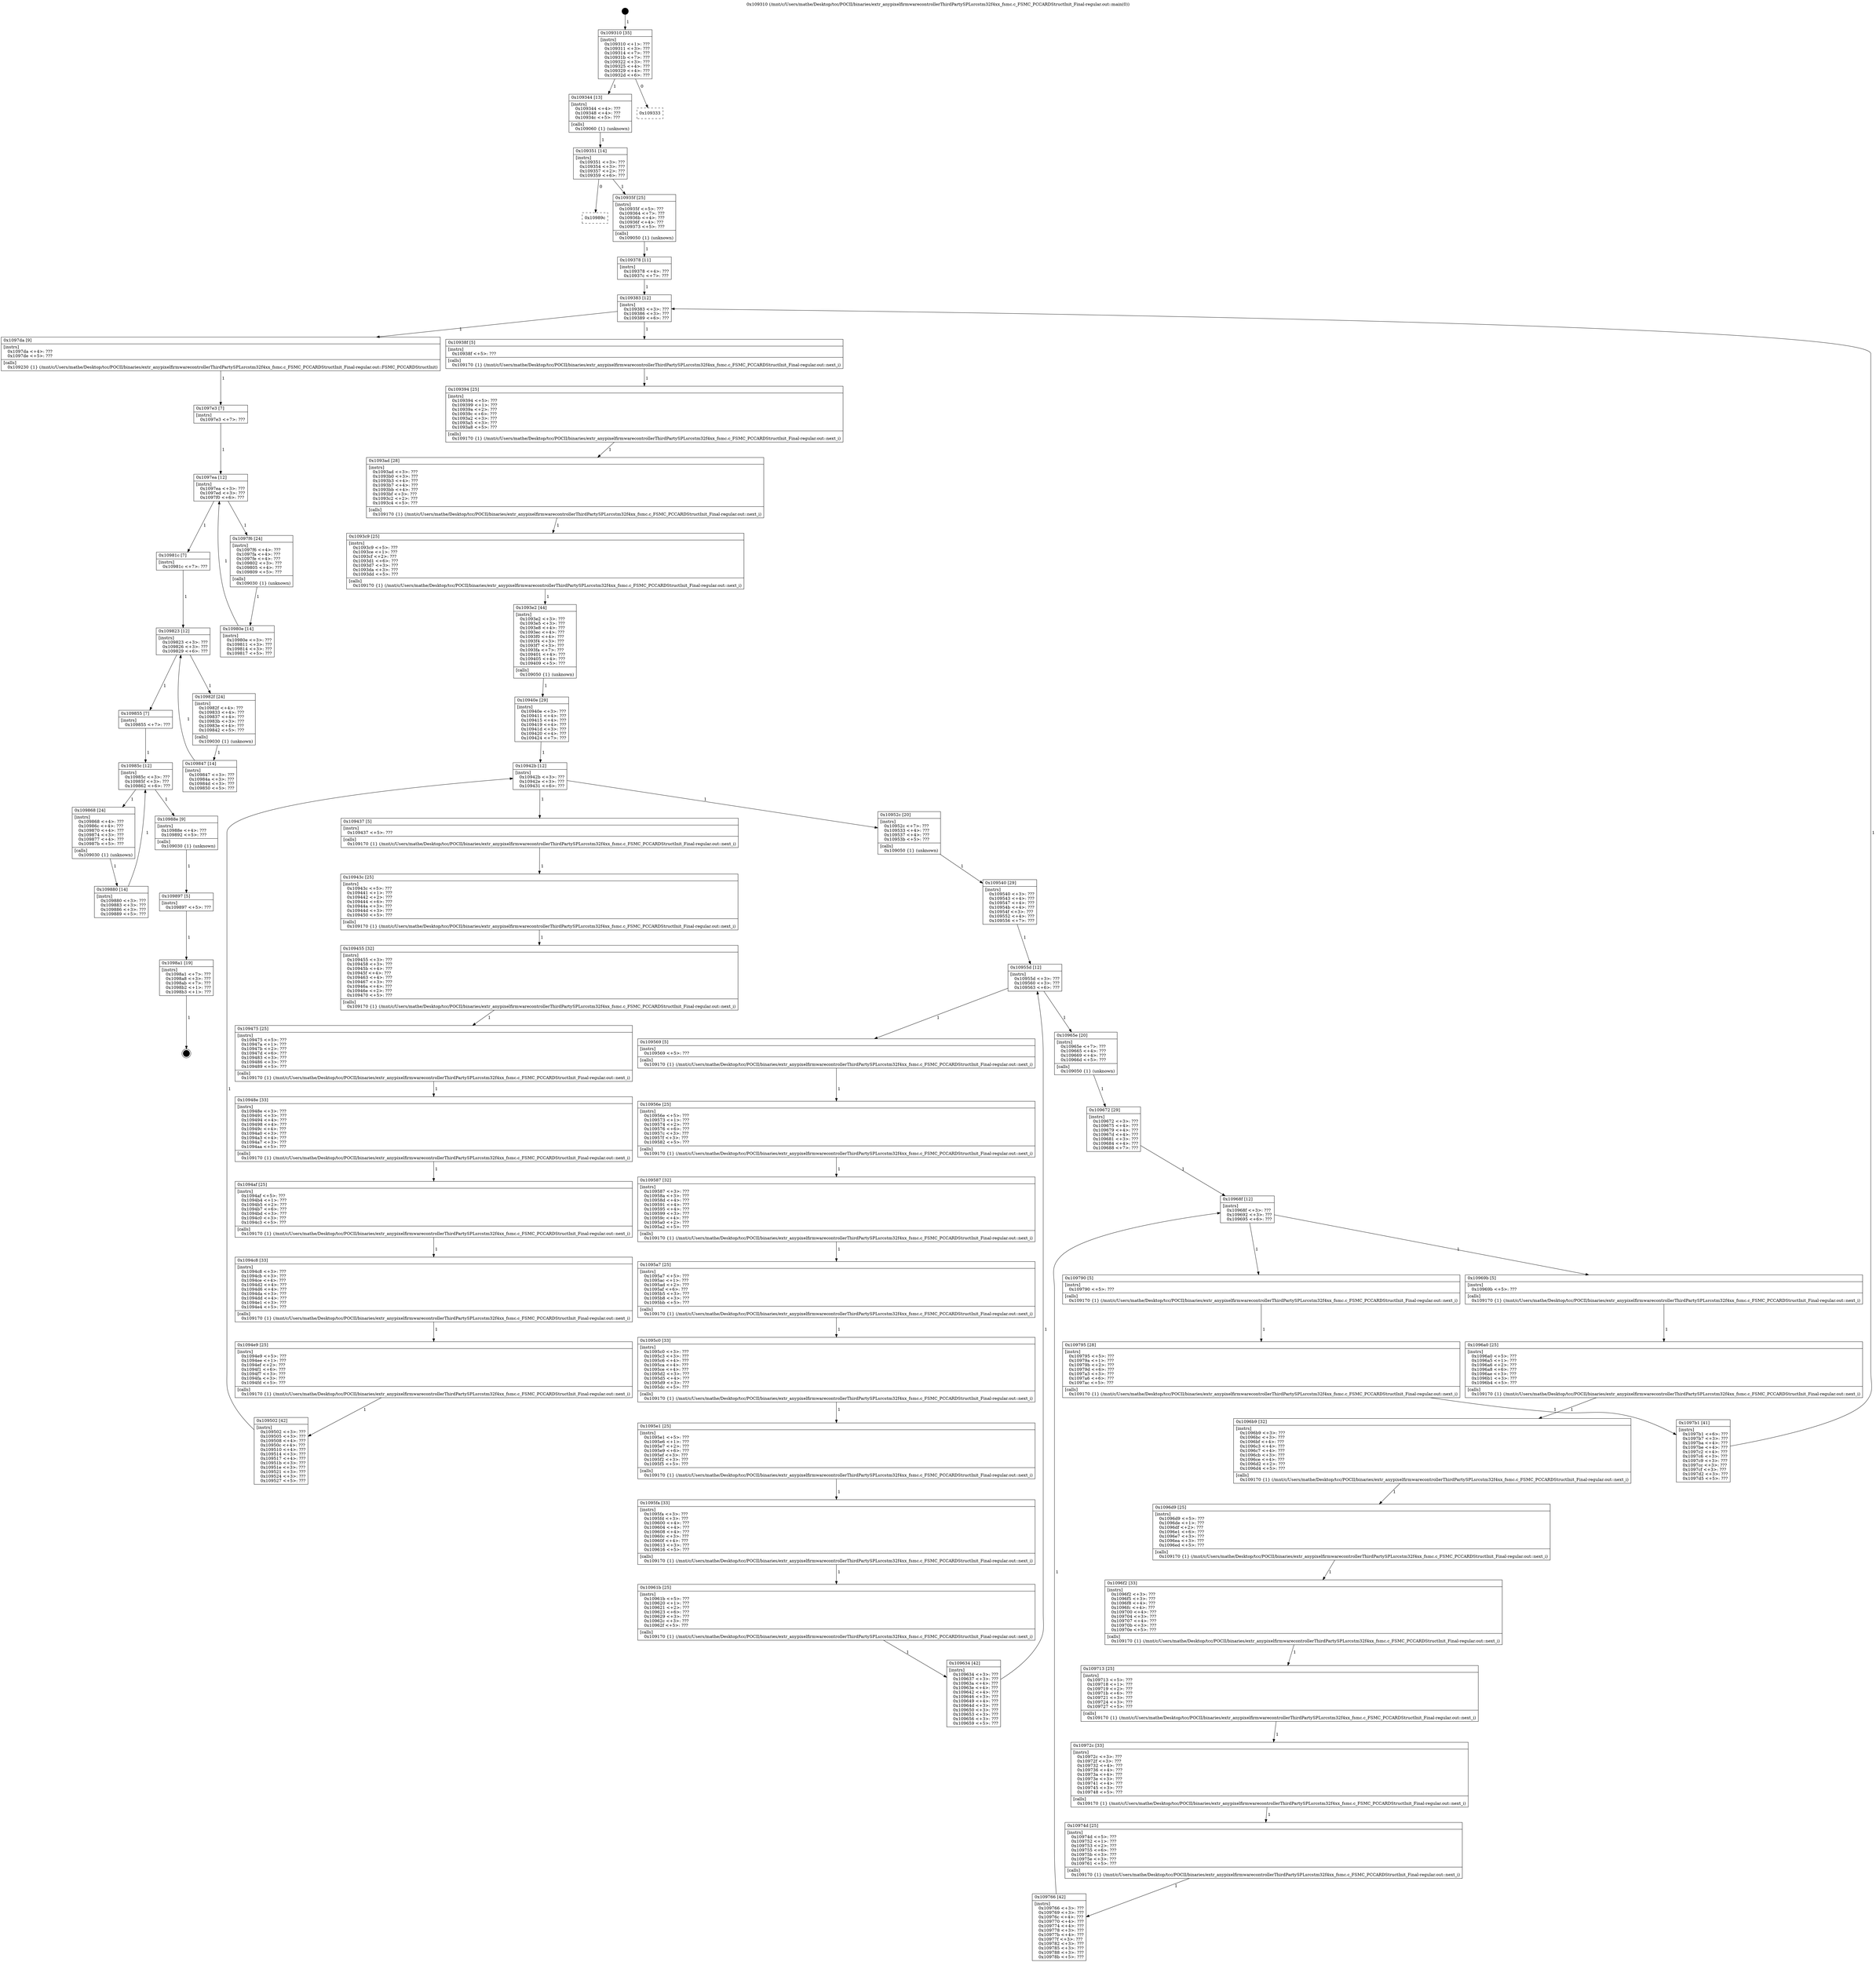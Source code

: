 digraph "0x109310" {
  label = "0x109310 (/mnt/c/Users/mathe/Desktop/tcc/POCII/binaries/extr_anypixelfirmwarecontrollerThirdPartySPLsrcstm32f4xx_fsmc.c_FSMC_PCCARDStructInit_Final-regular.out::main(0))"
  labelloc = "t"
  node[shape=record]

  Entry [label="",width=0.3,height=0.3,shape=circle,fillcolor=black,style=filled]
  "0x109310" [label="{
     0x109310 [35]\l
     | [instrs]\l
     &nbsp;&nbsp;0x109310 \<+1\>: ???\l
     &nbsp;&nbsp;0x109311 \<+3\>: ???\l
     &nbsp;&nbsp;0x109314 \<+7\>: ???\l
     &nbsp;&nbsp;0x10931b \<+7\>: ???\l
     &nbsp;&nbsp;0x109322 \<+3\>: ???\l
     &nbsp;&nbsp;0x109325 \<+4\>: ???\l
     &nbsp;&nbsp;0x109329 \<+4\>: ???\l
     &nbsp;&nbsp;0x10932d \<+6\>: ???\l
  }"]
  "0x109344" [label="{
     0x109344 [13]\l
     | [instrs]\l
     &nbsp;&nbsp;0x109344 \<+4\>: ???\l
     &nbsp;&nbsp;0x109348 \<+4\>: ???\l
     &nbsp;&nbsp;0x10934c \<+5\>: ???\l
     | [calls]\l
     &nbsp;&nbsp;0x109060 \{1\} (unknown)\l
  }"]
  "0x109333" [label="{
     0x109333\l
  }", style=dashed]
  "0x109351" [label="{
     0x109351 [14]\l
     | [instrs]\l
     &nbsp;&nbsp;0x109351 \<+3\>: ???\l
     &nbsp;&nbsp;0x109354 \<+3\>: ???\l
     &nbsp;&nbsp;0x109357 \<+2\>: ???\l
     &nbsp;&nbsp;0x109359 \<+6\>: ???\l
  }"]
  "0x10989c" [label="{
     0x10989c\l
  }", style=dashed]
  "0x10935f" [label="{
     0x10935f [25]\l
     | [instrs]\l
     &nbsp;&nbsp;0x10935f \<+5\>: ???\l
     &nbsp;&nbsp;0x109364 \<+7\>: ???\l
     &nbsp;&nbsp;0x10936b \<+4\>: ???\l
     &nbsp;&nbsp;0x10936f \<+4\>: ???\l
     &nbsp;&nbsp;0x109373 \<+5\>: ???\l
     | [calls]\l
     &nbsp;&nbsp;0x109050 \{1\} (unknown)\l
  }"]
  Exit [label="",width=0.3,height=0.3,shape=circle,fillcolor=black,style=filled,peripheries=2]
  "0x109383" [label="{
     0x109383 [12]\l
     | [instrs]\l
     &nbsp;&nbsp;0x109383 \<+3\>: ???\l
     &nbsp;&nbsp;0x109386 \<+3\>: ???\l
     &nbsp;&nbsp;0x109389 \<+6\>: ???\l
  }"]
  "0x1097da" [label="{
     0x1097da [9]\l
     | [instrs]\l
     &nbsp;&nbsp;0x1097da \<+4\>: ???\l
     &nbsp;&nbsp;0x1097de \<+5\>: ???\l
     | [calls]\l
     &nbsp;&nbsp;0x109230 \{1\} (/mnt/c/Users/mathe/Desktop/tcc/POCII/binaries/extr_anypixelfirmwarecontrollerThirdPartySPLsrcstm32f4xx_fsmc.c_FSMC_PCCARDStructInit_Final-regular.out::FSMC_PCCARDStructInit)\l
  }"]
  "0x10938f" [label="{
     0x10938f [5]\l
     | [instrs]\l
     &nbsp;&nbsp;0x10938f \<+5\>: ???\l
     | [calls]\l
     &nbsp;&nbsp;0x109170 \{1\} (/mnt/c/Users/mathe/Desktop/tcc/POCII/binaries/extr_anypixelfirmwarecontrollerThirdPartySPLsrcstm32f4xx_fsmc.c_FSMC_PCCARDStructInit_Final-regular.out::next_i)\l
  }"]
  "0x109394" [label="{
     0x109394 [25]\l
     | [instrs]\l
     &nbsp;&nbsp;0x109394 \<+5\>: ???\l
     &nbsp;&nbsp;0x109399 \<+1\>: ???\l
     &nbsp;&nbsp;0x10939a \<+2\>: ???\l
     &nbsp;&nbsp;0x10939c \<+6\>: ???\l
     &nbsp;&nbsp;0x1093a2 \<+3\>: ???\l
     &nbsp;&nbsp;0x1093a5 \<+3\>: ???\l
     &nbsp;&nbsp;0x1093a8 \<+5\>: ???\l
     | [calls]\l
     &nbsp;&nbsp;0x109170 \{1\} (/mnt/c/Users/mathe/Desktop/tcc/POCII/binaries/extr_anypixelfirmwarecontrollerThirdPartySPLsrcstm32f4xx_fsmc.c_FSMC_PCCARDStructInit_Final-regular.out::next_i)\l
  }"]
  "0x1093ad" [label="{
     0x1093ad [28]\l
     | [instrs]\l
     &nbsp;&nbsp;0x1093ad \<+3\>: ???\l
     &nbsp;&nbsp;0x1093b0 \<+3\>: ???\l
     &nbsp;&nbsp;0x1093b3 \<+4\>: ???\l
     &nbsp;&nbsp;0x1093b7 \<+4\>: ???\l
     &nbsp;&nbsp;0x1093bb \<+4\>: ???\l
     &nbsp;&nbsp;0x1093bf \<+3\>: ???\l
     &nbsp;&nbsp;0x1093c2 \<+2\>: ???\l
     &nbsp;&nbsp;0x1093c4 \<+5\>: ???\l
     | [calls]\l
     &nbsp;&nbsp;0x109170 \{1\} (/mnt/c/Users/mathe/Desktop/tcc/POCII/binaries/extr_anypixelfirmwarecontrollerThirdPartySPLsrcstm32f4xx_fsmc.c_FSMC_PCCARDStructInit_Final-regular.out::next_i)\l
  }"]
  "0x1093c9" [label="{
     0x1093c9 [25]\l
     | [instrs]\l
     &nbsp;&nbsp;0x1093c9 \<+5\>: ???\l
     &nbsp;&nbsp;0x1093ce \<+1\>: ???\l
     &nbsp;&nbsp;0x1093cf \<+2\>: ???\l
     &nbsp;&nbsp;0x1093d1 \<+6\>: ???\l
     &nbsp;&nbsp;0x1093d7 \<+3\>: ???\l
     &nbsp;&nbsp;0x1093da \<+3\>: ???\l
     &nbsp;&nbsp;0x1093dd \<+5\>: ???\l
     | [calls]\l
     &nbsp;&nbsp;0x109170 \{1\} (/mnt/c/Users/mathe/Desktop/tcc/POCII/binaries/extr_anypixelfirmwarecontrollerThirdPartySPLsrcstm32f4xx_fsmc.c_FSMC_PCCARDStructInit_Final-regular.out::next_i)\l
  }"]
  "0x1093e2" [label="{
     0x1093e2 [44]\l
     | [instrs]\l
     &nbsp;&nbsp;0x1093e2 \<+3\>: ???\l
     &nbsp;&nbsp;0x1093e5 \<+3\>: ???\l
     &nbsp;&nbsp;0x1093e8 \<+4\>: ???\l
     &nbsp;&nbsp;0x1093ec \<+4\>: ???\l
     &nbsp;&nbsp;0x1093f0 \<+4\>: ???\l
     &nbsp;&nbsp;0x1093f4 \<+3\>: ???\l
     &nbsp;&nbsp;0x1093f7 \<+3\>: ???\l
     &nbsp;&nbsp;0x1093fa \<+7\>: ???\l
     &nbsp;&nbsp;0x109401 \<+4\>: ???\l
     &nbsp;&nbsp;0x109405 \<+4\>: ???\l
     &nbsp;&nbsp;0x109409 \<+5\>: ???\l
     | [calls]\l
     &nbsp;&nbsp;0x109050 \{1\} (unknown)\l
  }"]
  "0x10942b" [label="{
     0x10942b [12]\l
     | [instrs]\l
     &nbsp;&nbsp;0x10942b \<+3\>: ???\l
     &nbsp;&nbsp;0x10942e \<+3\>: ???\l
     &nbsp;&nbsp;0x109431 \<+6\>: ???\l
  }"]
  "0x10952c" [label="{
     0x10952c [20]\l
     | [instrs]\l
     &nbsp;&nbsp;0x10952c \<+7\>: ???\l
     &nbsp;&nbsp;0x109533 \<+4\>: ???\l
     &nbsp;&nbsp;0x109537 \<+4\>: ???\l
     &nbsp;&nbsp;0x10953b \<+5\>: ???\l
     | [calls]\l
     &nbsp;&nbsp;0x109050 \{1\} (unknown)\l
  }"]
  "0x109437" [label="{
     0x109437 [5]\l
     | [instrs]\l
     &nbsp;&nbsp;0x109437 \<+5\>: ???\l
     | [calls]\l
     &nbsp;&nbsp;0x109170 \{1\} (/mnt/c/Users/mathe/Desktop/tcc/POCII/binaries/extr_anypixelfirmwarecontrollerThirdPartySPLsrcstm32f4xx_fsmc.c_FSMC_PCCARDStructInit_Final-regular.out::next_i)\l
  }"]
  "0x10943c" [label="{
     0x10943c [25]\l
     | [instrs]\l
     &nbsp;&nbsp;0x10943c \<+5\>: ???\l
     &nbsp;&nbsp;0x109441 \<+1\>: ???\l
     &nbsp;&nbsp;0x109442 \<+2\>: ???\l
     &nbsp;&nbsp;0x109444 \<+6\>: ???\l
     &nbsp;&nbsp;0x10944a \<+3\>: ???\l
     &nbsp;&nbsp;0x10944d \<+3\>: ???\l
     &nbsp;&nbsp;0x109450 \<+5\>: ???\l
     | [calls]\l
     &nbsp;&nbsp;0x109170 \{1\} (/mnt/c/Users/mathe/Desktop/tcc/POCII/binaries/extr_anypixelfirmwarecontrollerThirdPartySPLsrcstm32f4xx_fsmc.c_FSMC_PCCARDStructInit_Final-regular.out::next_i)\l
  }"]
  "0x109455" [label="{
     0x109455 [32]\l
     | [instrs]\l
     &nbsp;&nbsp;0x109455 \<+3\>: ???\l
     &nbsp;&nbsp;0x109458 \<+3\>: ???\l
     &nbsp;&nbsp;0x10945b \<+4\>: ???\l
     &nbsp;&nbsp;0x10945f \<+4\>: ???\l
     &nbsp;&nbsp;0x109463 \<+4\>: ???\l
     &nbsp;&nbsp;0x109467 \<+3\>: ???\l
     &nbsp;&nbsp;0x10946a \<+4\>: ???\l
     &nbsp;&nbsp;0x10946e \<+2\>: ???\l
     &nbsp;&nbsp;0x109470 \<+5\>: ???\l
     | [calls]\l
     &nbsp;&nbsp;0x109170 \{1\} (/mnt/c/Users/mathe/Desktop/tcc/POCII/binaries/extr_anypixelfirmwarecontrollerThirdPartySPLsrcstm32f4xx_fsmc.c_FSMC_PCCARDStructInit_Final-regular.out::next_i)\l
  }"]
  "0x109475" [label="{
     0x109475 [25]\l
     | [instrs]\l
     &nbsp;&nbsp;0x109475 \<+5\>: ???\l
     &nbsp;&nbsp;0x10947a \<+1\>: ???\l
     &nbsp;&nbsp;0x10947b \<+2\>: ???\l
     &nbsp;&nbsp;0x10947d \<+6\>: ???\l
     &nbsp;&nbsp;0x109483 \<+3\>: ???\l
     &nbsp;&nbsp;0x109486 \<+3\>: ???\l
     &nbsp;&nbsp;0x109489 \<+5\>: ???\l
     | [calls]\l
     &nbsp;&nbsp;0x109170 \{1\} (/mnt/c/Users/mathe/Desktop/tcc/POCII/binaries/extr_anypixelfirmwarecontrollerThirdPartySPLsrcstm32f4xx_fsmc.c_FSMC_PCCARDStructInit_Final-regular.out::next_i)\l
  }"]
  "0x10948e" [label="{
     0x10948e [33]\l
     | [instrs]\l
     &nbsp;&nbsp;0x10948e \<+3\>: ???\l
     &nbsp;&nbsp;0x109491 \<+3\>: ???\l
     &nbsp;&nbsp;0x109494 \<+4\>: ???\l
     &nbsp;&nbsp;0x109498 \<+4\>: ???\l
     &nbsp;&nbsp;0x10949c \<+4\>: ???\l
     &nbsp;&nbsp;0x1094a0 \<+3\>: ???\l
     &nbsp;&nbsp;0x1094a3 \<+4\>: ???\l
     &nbsp;&nbsp;0x1094a7 \<+3\>: ???\l
     &nbsp;&nbsp;0x1094aa \<+5\>: ???\l
     | [calls]\l
     &nbsp;&nbsp;0x109170 \{1\} (/mnt/c/Users/mathe/Desktop/tcc/POCII/binaries/extr_anypixelfirmwarecontrollerThirdPartySPLsrcstm32f4xx_fsmc.c_FSMC_PCCARDStructInit_Final-regular.out::next_i)\l
  }"]
  "0x1094af" [label="{
     0x1094af [25]\l
     | [instrs]\l
     &nbsp;&nbsp;0x1094af \<+5\>: ???\l
     &nbsp;&nbsp;0x1094b4 \<+1\>: ???\l
     &nbsp;&nbsp;0x1094b5 \<+2\>: ???\l
     &nbsp;&nbsp;0x1094b7 \<+6\>: ???\l
     &nbsp;&nbsp;0x1094bd \<+3\>: ???\l
     &nbsp;&nbsp;0x1094c0 \<+3\>: ???\l
     &nbsp;&nbsp;0x1094c3 \<+5\>: ???\l
     | [calls]\l
     &nbsp;&nbsp;0x109170 \{1\} (/mnt/c/Users/mathe/Desktop/tcc/POCII/binaries/extr_anypixelfirmwarecontrollerThirdPartySPLsrcstm32f4xx_fsmc.c_FSMC_PCCARDStructInit_Final-regular.out::next_i)\l
  }"]
  "0x1094c8" [label="{
     0x1094c8 [33]\l
     | [instrs]\l
     &nbsp;&nbsp;0x1094c8 \<+3\>: ???\l
     &nbsp;&nbsp;0x1094cb \<+3\>: ???\l
     &nbsp;&nbsp;0x1094ce \<+4\>: ???\l
     &nbsp;&nbsp;0x1094d2 \<+4\>: ???\l
     &nbsp;&nbsp;0x1094d6 \<+4\>: ???\l
     &nbsp;&nbsp;0x1094da \<+3\>: ???\l
     &nbsp;&nbsp;0x1094dd \<+4\>: ???\l
     &nbsp;&nbsp;0x1094e1 \<+3\>: ???\l
     &nbsp;&nbsp;0x1094e4 \<+5\>: ???\l
     | [calls]\l
     &nbsp;&nbsp;0x109170 \{1\} (/mnt/c/Users/mathe/Desktop/tcc/POCII/binaries/extr_anypixelfirmwarecontrollerThirdPartySPLsrcstm32f4xx_fsmc.c_FSMC_PCCARDStructInit_Final-regular.out::next_i)\l
  }"]
  "0x1094e9" [label="{
     0x1094e9 [25]\l
     | [instrs]\l
     &nbsp;&nbsp;0x1094e9 \<+5\>: ???\l
     &nbsp;&nbsp;0x1094ee \<+1\>: ???\l
     &nbsp;&nbsp;0x1094ef \<+2\>: ???\l
     &nbsp;&nbsp;0x1094f1 \<+6\>: ???\l
     &nbsp;&nbsp;0x1094f7 \<+3\>: ???\l
     &nbsp;&nbsp;0x1094fa \<+3\>: ???\l
     &nbsp;&nbsp;0x1094fd \<+5\>: ???\l
     | [calls]\l
     &nbsp;&nbsp;0x109170 \{1\} (/mnt/c/Users/mathe/Desktop/tcc/POCII/binaries/extr_anypixelfirmwarecontrollerThirdPartySPLsrcstm32f4xx_fsmc.c_FSMC_PCCARDStructInit_Final-regular.out::next_i)\l
  }"]
  "0x109502" [label="{
     0x109502 [42]\l
     | [instrs]\l
     &nbsp;&nbsp;0x109502 \<+3\>: ???\l
     &nbsp;&nbsp;0x109505 \<+3\>: ???\l
     &nbsp;&nbsp;0x109508 \<+4\>: ???\l
     &nbsp;&nbsp;0x10950c \<+4\>: ???\l
     &nbsp;&nbsp;0x109510 \<+4\>: ???\l
     &nbsp;&nbsp;0x109514 \<+3\>: ???\l
     &nbsp;&nbsp;0x109517 \<+4\>: ???\l
     &nbsp;&nbsp;0x10951b \<+3\>: ???\l
     &nbsp;&nbsp;0x10951e \<+3\>: ???\l
     &nbsp;&nbsp;0x109521 \<+3\>: ???\l
     &nbsp;&nbsp;0x109524 \<+3\>: ???\l
     &nbsp;&nbsp;0x109527 \<+5\>: ???\l
  }"]
  "0x10940e" [label="{
     0x10940e [29]\l
     | [instrs]\l
     &nbsp;&nbsp;0x10940e \<+3\>: ???\l
     &nbsp;&nbsp;0x109411 \<+4\>: ???\l
     &nbsp;&nbsp;0x109415 \<+4\>: ???\l
     &nbsp;&nbsp;0x109419 \<+4\>: ???\l
     &nbsp;&nbsp;0x10941d \<+3\>: ???\l
     &nbsp;&nbsp;0x109420 \<+4\>: ???\l
     &nbsp;&nbsp;0x109424 \<+7\>: ???\l
  }"]
  "0x10955d" [label="{
     0x10955d [12]\l
     | [instrs]\l
     &nbsp;&nbsp;0x10955d \<+3\>: ???\l
     &nbsp;&nbsp;0x109560 \<+3\>: ???\l
     &nbsp;&nbsp;0x109563 \<+6\>: ???\l
  }"]
  "0x10965e" [label="{
     0x10965e [20]\l
     | [instrs]\l
     &nbsp;&nbsp;0x10965e \<+7\>: ???\l
     &nbsp;&nbsp;0x109665 \<+4\>: ???\l
     &nbsp;&nbsp;0x109669 \<+4\>: ???\l
     &nbsp;&nbsp;0x10966d \<+5\>: ???\l
     | [calls]\l
     &nbsp;&nbsp;0x109050 \{1\} (unknown)\l
  }"]
  "0x109569" [label="{
     0x109569 [5]\l
     | [instrs]\l
     &nbsp;&nbsp;0x109569 \<+5\>: ???\l
     | [calls]\l
     &nbsp;&nbsp;0x109170 \{1\} (/mnt/c/Users/mathe/Desktop/tcc/POCII/binaries/extr_anypixelfirmwarecontrollerThirdPartySPLsrcstm32f4xx_fsmc.c_FSMC_PCCARDStructInit_Final-regular.out::next_i)\l
  }"]
  "0x10956e" [label="{
     0x10956e [25]\l
     | [instrs]\l
     &nbsp;&nbsp;0x10956e \<+5\>: ???\l
     &nbsp;&nbsp;0x109573 \<+1\>: ???\l
     &nbsp;&nbsp;0x109574 \<+2\>: ???\l
     &nbsp;&nbsp;0x109576 \<+6\>: ???\l
     &nbsp;&nbsp;0x10957c \<+3\>: ???\l
     &nbsp;&nbsp;0x10957f \<+3\>: ???\l
     &nbsp;&nbsp;0x109582 \<+5\>: ???\l
     | [calls]\l
     &nbsp;&nbsp;0x109170 \{1\} (/mnt/c/Users/mathe/Desktop/tcc/POCII/binaries/extr_anypixelfirmwarecontrollerThirdPartySPLsrcstm32f4xx_fsmc.c_FSMC_PCCARDStructInit_Final-regular.out::next_i)\l
  }"]
  "0x109587" [label="{
     0x109587 [32]\l
     | [instrs]\l
     &nbsp;&nbsp;0x109587 \<+3\>: ???\l
     &nbsp;&nbsp;0x10958a \<+3\>: ???\l
     &nbsp;&nbsp;0x10958d \<+4\>: ???\l
     &nbsp;&nbsp;0x109591 \<+4\>: ???\l
     &nbsp;&nbsp;0x109595 \<+4\>: ???\l
     &nbsp;&nbsp;0x109599 \<+3\>: ???\l
     &nbsp;&nbsp;0x10959c \<+4\>: ???\l
     &nbsp;&nbsp;0x1095a0 \<+2\>: ???\l
     &nbsp;&nbsp;0x1095a2 \<+5\>: ???\l
     | [calls]\l
     &nbsp;&nbsp;0x109170 \{1\} (/mnt/c/Users/mathe/Desktop/tcc/POCII/binaries/extr_anypixelfirmwarecontrollerThirdPartySPLsrcstm32f4xx_fsmc.c_FSMC_PCCARDStructInit_Final-regular.out::next_i)\l
  }"]
  "0x1095a7" [label="{
     0x1095a7 [25]\l
     | [instrs]\l
     &nbsp;&nbsp;0x1095a7 \<+5\>: ???\l
     &nbsp;&nbsp;0x1095ac \<+1\>: ???\l
     &nbsp;&nbsp;0x1095ad \<+2\>: ???\l
     &nbsp;&nbsp;0x1095af \<+6\>: ???\l
     &nbsp;&nbsp;0x1095b5 \<+3\>: ???\l
     &nbsp;&nbsp;0x1095b8 \<+3\>: ???\l
     &nbsp;&nbsp;0x1095bb \<+5\>: ???\l
     | [calls]\l
     &nbsp;&nbsp;0x109170 \{1\} (/mnt/c/Users/mathe/Desktop/tcc/POCII/binaries/extr_anypixelfirmwarecontrollerThirdPartySPLsrcstm32f4xx_fsmc.c_FSMC_PCCARDStructInit_Final-regular.out::next_i)\l
  }"]
  "0x1095c0" [label="{
     0x1095c0 [33]\l
     | [instrs]\l
     &nbsp;&nbsp;0x1095c0 \<+3\>: ???\l
     &nbsp;&nbsp;0x1095c3 \<+3\>: ???\l
     &nbsp;&nbsp;0x1095c6 \<+4\>: ???\l
     &nbsp;&nbsp;0x1095ca \<+4\>: ???\l
     &nbsp;&nbsp;0x1095ce \<+4\>: ???\l
     &nbsp;&nbsp;0x1095d2 \<+3\>: ???\l
     &nbsp;&nbsp;0x1095d5 \<+4\>: ???\l
     &nbsp;&nbsp;0x1095d9 \<+3\>: ???\l
     &nbsp;&nbsp;0x1095dc \<+5\>: ???\l
     | [calls]\l
     &nbsp;&nbsp;0x109170 \{1\} (/mnt/c/Users/mathe/Desktop/tcc/POCII/binaries/extr_anypixelfirmwarecontrollerThirdPartySPLsrcstm32f4xx_fsmc.c_FSMC_PCCARDStructInit_Final-regular.out::next_i)\l
  }"]
  "0x1095e1" [label="{
     0x1095e1 [25]\l
     | [instrs]\l
     &nbsp;&nbsp;0x1095e1 \<+5\>: ???\l
     &nbsp;&nbsp;0x1095e6 \<+1\>: ???\l
     &nbsp;&nbsp;0x1095e7 \<+2\>: ???\l
     &nbsp;&nbsp;0x1095e9 \<+6\>: ???\l
     &nbsp;&nbsp;0x1095ef \<+3\>: ???\l
     &nbsp;&nbsp;0x1095f2 \<+3\>: ???\l
     &nbsp;&nbsp;0x1095f5 \<+5\>: ???\l
     | [calls]\l
     &nbsp;&nbsp;0x109170 \{1\} (/mnt/c/Users/mathe/Desktop/tcc/POCII/binaries/extr_anypixelfirmwarecontrollerThirdPartySPLsrcstm32f4xx_fsmc.c_FSMC_PCCARDStructInit_Final-regular.out::next_i)\l
  }"]
  "0x1095fa" [label="{
     0x1095fa [33]\l
     | [instrs]\l
     &nbsp;&nbsp;0x1095fa \<+3\>: ???\l
     &nbsp;&nbsp;0x1095fd \<+3\>: ???\l
     &nbsp;&nbsp;0x109600 \<+4\>: ???\l
     &nbsp;&nbsp;0x109604 \<+4\>: ???\l
     &nbsp;&nbsp;0x109608 \<+4\>: ???\l
     &nbsp;&nbsp;0x10960c \<+3\>: ???\l
     &nbsp;&nbsp;0x10960f \<+4\>: ???\l
     &nbsp;&nbsp;0x109613 \<+3\>: ???\l
     &nbsp;&nbsp;0x109616 \<+5\>: ???\l
     | [calls]\l
     &nbsp;&nbsp;0x109170 \{1\} (/mnt/c/Users/mathe/Desktop/tcc/POCII/binaries/extr_anypixelfirmwarecontrollerThirdPartySPLsrcstm32f4xx_fsmc.c_FSMC_PCCARDStructInit_Final-regular.out::next_i)\l
  }"]
  "0x10961b" [label="{
     0x10961b [25]\l
     | [instrs]\l
     &nbsp;&nbsp;0x10961b \<+5\>: ???\l
     &nbsp;&nbsp;0x109620 \<+1\>: ???\l
     &nbsp;&nbsp;0x109621 \<+2\>: ???\l
     &nbsp;&nbsp;0x109623 \<+6\>: ???\l
     &nbsp;&nbsp;0x109629 \<+3\>: ???\l
     &nbsp;&nbsp;0x10962c \<+3\>: ???\l
     &nbsp;&nbsp;0x10962f \<+5\>: ???\l
     | [calls]\l
     &nbsp;&nbsp;0x109170 \{1\} (/mnt/c/Users/mathe/Desktop/tcc/POCII/binaries/extr_anypixelfirmwarecontrollerThirdPartySPLsrcstm32f4xx_fsmc.c_FSMC_PCCARDStructInit_Final-regular.out::next_i)\l
  }"]
  "0x109634" [label="{
     0x109634 [42]\l
     | [instrs]\l
     &nbsp;&nbsp;0x109634 \<+3\>: ???\l
     &nbsp;&nbsp;0x109637 \<+3\>: ???\l
     &nbsp;&nbsp;0x10963a \<+4\>: ???\l
     &nbsp;&nbsp;0x10963e \<+4\>: ???\l
     &nbsp;&nbsp;0x109642 \<+4\>: ???\l
     &nbsp;&nbsp;0x109646 \<+3\>: ???\l
     &nbsp;&nbsp;0x109649 \<+4\>: ???\l
     &nbsp;&nbsp;0x10964d \<+3\>: ???\l
     &nbsp;&nbsp;0x109650 \<+3\>: ???\l
     &nbsp;&nbsp;0x109653 \<+3\>: ???\l
     &nbsp;&nbsp;0x109656 \<+3\>: ???\l
     &nbsp;&nbsp;0x109659 \<+5\>: ???\l
  }"]
  "0x109540" [label="{
     0x109540 [29]\l
     | [instrs]\l
     &nbsp;&nbsp;0x109540 \<+3\>: ???\l
     &nbsp;&nbsp;0x109543 \<+4\>: ???\l
     &nbsp;&nbsp;0x109547 \<+4\>: ???\l
     &nbsp;&nbsp;0x10954b \<+4\>: ???\l
     &nbsp;&nbsp;0x10954f \<+3\>: ???\l
     &nbsp;&nbsp;0x109552 \<+4\>: ???\l
     &nbsp;&nbsp;0x109556 \<+7\>: ???\l
  }"]
  "0x10968f" [label="{
     0x10968f [12]\l
     | [instrs]\l
     &nbsp;&nbsp;0x10968f \<+3\>: ???\l
     &nbsp;&nbsp;0x109692 \<+3\>: ???\l
     &nbsp;&nbsp;0x109695 \<+6\>: ???\l
  }"]
  "0x109790" [label="{
     0x109790 [5]\l
     | [instrs]\l
     &nbsp;&nbsp;0x109790 \<+5\>: ???\l
     | [calls]\l
     &nbsp;&nbsp;0x109170 \{1\} (/mnt/c/Users/mathe/Desktop/tcc/POCII/binaries/extr_anypixelfirmwarecontrollerThirdPartySPLsrcstm32f4xx_fsmc.c_FSMC_PCCARDStructInit_Final-regular.out::next_i)\l
  }"]
  "0x10969b" [label="{
     0x10969b [5]\l
     | [instrs]\l
     &nbsp;&nbsp;0x10969b \<+5\>: ???\l
     | [calls]\l
     &nbsp;&nbsp;0x109170 \{1\} (/mnt/c/Users/mathe/Desktop/tcc/POCII/binaries/extr_anypixelfirmwarecontrollerThirdPartySPLsrcstm32f4xx_fsmc.c_FSMC_PCCARDStructInit_Final-regular.out::next_i)\l
  }"]
  "0x1096a0" [label="{
     0x1096a0 [25]\l
     | [instrs]\l
     &nbsp;&nbsp;0x1096a0 \<+5\>: ???\l
     &nbsp;&nbsp;0x1096a5 \<+1\>: ???\l
     &nbsp;&nbsp;0x1096a6 \<+2\>: ???\l
     &nbsp;&nbsp;0x1096a8 \<+6\>: ???\l
     &nbsp;&nbsp;0x1096ae \<+3\>: ???\l
     &nbsp;&nbsp;0x1096b1 \<+3\>: ???\l
     &nbsp;&nbsp;0x1096b4 \<+5\>: ???\l
     | [calls]\l
     &nbsp;&nbsp;0x109170 \{1\} (/mnt/c/Users/mathe/Desktop/tcc/POCII/binaries/extr_anypixelfirmwarecontrollerThirdPartySPLsrcstm32f4xx_fsmc.c_FSMC_PCCARDStructInit_Final-regular.out::next_i)\l
  }"]
  "0x1096b9" [label="{
     0x1096b9 [32]\l
     | [instrs]\l
     &nbsp;&nbsp;0x1096b9 \<+3\>: ???\l
     &nbsp;&nbsp;0x1096bc \<+3\>: ???\l
     &nbsp;&nbsp;0x1096bf \<+4\>: ???\l
     &nbsp;&nbsp;0x1096c3 \<+4\>: ???\l
     &nbsp;&nbsp;0x1096c7 \<+4\>: ???\l
     &nbsp;&nbsp;0x1096cb \<+3\>: ???\l
     &nbsp;&nbsp;0x1096ce \<+4\>: ???\l
     &nbsp;&nbsp;0x1096d2 \<+2\>: ???\l
     &nbsp;&nbsp;0x1096d4 \<+5\>: ???\l
     | [calls]\l
     &nbsp;&nbsp;0x109170 \{1\} (/mnt/c/Users/mathe/Desktop/tcc/POCII/binaries/extr_anypixelfirmwarecontrollerThirdPartySPLsrcstm32f4xx_fsmc.c_FSMC_PCCARDStructInit_Final-regular.out::next_i)\l
  }"]
  "0x1096d9" [label="{
     0x1096d9 [25]\l
     | [instrs]\l
     &nbsp;&nbsp;0x1096d9 \<+5\>: ???\l
     &nbsp;&nbsp;0x1096de \<+1\>: ???\l
     &nbsp;&nbsp;0x1096df \<+2\>: ???\l
     &nbsp;&nbsp;0x1096e1 \<+6\>: ???\l
     &nbsp;&nbsp;0x1096e7 \<+3\>: ???\l
     &nbsp;&nbsp;0x1096ea \<+3\>: ???\l
     &nbsp;&nbsp;0x1096ed \<+5\>: ???\l
     | [calls]\l
     &nbsp;&nbsp;0x109170 \{1\} (/mnt/c/Users/mathe/Desktop/tcc/POCII/binaries/extr_anypixelfirmwarecontrollerThirdPartySPLsrcstm32f4xx_fsmc.c_FSMC_PCCARDStructInit_Final-regular.out::next_i)\l
  }"]
  "0x1096f2" [label="{
     0x1096f2 [33]\l
     | [instrs]\l
     &nbsp;&nbsp;0x1096f2 \<+3\>: ???\l
     &nbsp;&nbsp;0x1096f5 \<+3\>: ???\l
     &nbsp;&nbsp;0x1096f8 \<+4\>: ???\l
     &nbsp;&nbsp;0x1096fc \<+4\>: ???\l
     &nbsp;&nbsp;0x109700 \<+4\>: ???\l
     &nbsp;&nbsp;0x109704 \<+3\>: ???\l
     &nbsp;&nbsp;0x109707 \<+4\>: ???\l
     &nbsp;&nbsp;0x10970b \<+3\>: ???\l
     &nbsp;&nbsp;0x10970e \<+5\>: ???\l
     | [calls]\l
     &nbsp;&nbsp;0x109170 \{1\} (/mnt/c/Users/mathe/Desktop/tcc/POCII/binaries/extr_anypixelfirmwarecontrollerThirdPartySPLsrcstm32f4xx_fsmc.c_FSMC_PCCARDStructInit_Final-regular.out::next_i)\l
  }"]
  "0x109713" [label="{
     0x109713 [25]\l
     | [instrs]\l
     &nbsp;&nbsp;0x109713 \<+5\>: ???\l
     &nbsp;&nbsp;0x109718 \<+1\>: ???\l
     &nbsp;&nbsp;0x109719 \<+2\>: ???\l
     &nbsp;&nbsp;0x10971b \<+6\>: ???\l
     &nbsp;&nbsp;0x109721 \<+3\>: ???\l
     &nbsp;&nbsp;0x109724 \<+3\>: ???\l
     &nbsp;&nbsp;0x109727 \<+5\>: ???\l
     | [calls]\l
     &nbsp;&nbsp;0x109170 \{1\} (/mnt/c/Users/mathe/Desktop/tcc/POCII/binaries/extr_anypixelfirmwarecontrollerThirdPartySPLsrcstm32f4xx_fsmc.c_FSMC_PCCARDStructInit_Final-regular.out::next_i)\l
  }"]
  "0x10972c" [label="{
     0x10972c [33]\l
     | [instrs]\l
     &nbsp;&nbsp;0x10972c \<+3\>: ???\l
     &nbsp;&nbsp;0x10972f \<+3\>: ???\l
     &nbsp;&nbsp;0x109732 \<+4\>: ???\l
     &nbsp;&nbsp;0x109736 \<+4\>: ???\l
     &nbsp;&nbsp;0x10973a \<+4\>: ???\l
     &nbsp;&nbsp;0x10973e \<+3\>: ???\l
     &nbsp;&nbsp;0x109741 \<+4\>: ???\l
     &nbsp;&nbsp;0x109745 \<+3\>: ???\l
     &nbsp;&nbsp;0x109748 \<+5\>: ???\l
     | [calls]\l
     &nbsp;&nbsp;0x109170 \{1\} (/mnt/c/Users/mathe/Desktop/tcc/POCII/binaries/extr_anypixelfirmwarecontrollerThirdPartySPLsrcstm32f4xx_fsmc.c_FSMC_PCCARDStructInit_Final-regular.out::next_i)\l
  }"]
  "0x10974d" [label="{
     0x10974d [25]\l
     | [instrs]\l
     &nbsp;&nbsp;0x10974d \<+5\>: ???\l
     &nbsp;&nbsp;0x109752 \<+1\>: ???\l
     &nbsp;&nbsp;0x109753 \<+2\>: ???\l
     &nbsp;&nbsp;0x109755 \<+6\>: ???\l
     &nbsp;&nbsp;0x10975b \<+3\>: ???\l
     &nbsp;&nbsp;0x10975e \<+3\>: ???\l
     &nbsp;&nbsp;0x109761 \<+5\>: ???\l
     | [calls]\l
     &nbsp;&nbsp;0x109170 \{1\} (/mnt/c/Users/mathe/Desktop/tcc/POCII/binaries/extr_anypixelfirmwarecontrollerThirdPartySPLsrcstm32f4xx_fsmc.c_FSMC_PCCARDStructInit_Final-regular.out::next_i)\l
  }"]
  "0x109766" [label="{
     0x109766 [42]\l
     | [instrs]\l
     &nbsp;&nbsp;0x109766 \<+3\>: ???\l
     &nbsp;&nbsp;0x109769 \<+3\>: ???\l
     &nbsp;&nbsp;0x10976c \<+4\>: ???\l
     &nbsp;&nbsp;0x109770 \<+4\>: ???\l
     &nbsp;&nbsp;0x109774 \<+4\>: ???\l
     &nbsp;&nbsp;0x109778 \<+3\>: ???\l
     &nbsp;&nbsp;0x10977b \<+4\>: ???\l
     &nbsp;&nbsp;0x10977f \<+3\>: ???\l
     &nbsp;&nbsp;0x109782 \<+3\>: ???\l
     &nbsp;&nbsp;0x109785 \<+3\>: ???\l
     &nbsp;&nbsp;0x109788 \<+3\>: ???\l
     &nbsp;&nbsp;0x10978b \<+5\>: ???\l
  }"]
  "0x109672" [label="{
     0x109672 [29]\l
     | [instrs]\l
     &nbsp;&nbsp;0x109672 \<+3\>: ???\l
     &nbsp;&nbsp;0x109675 \<+4\>: ???\l
     &nbsp;&nbsp;0x109679 \<+4\>: ???\l
     &nbsp;&nbsp;0x10967d \<+4\>: ???\l
     &nbsp;&nbsp;0x109681 \<+3\>: ???\l
     &nbsp;&nbsp;0x109684 \<+4\>: ???\l
     &nbsp;&nbsp;0x109688 \<+7\>: ???\l
  }"]
  "0x109795" [label="{
     0x109795 [28]\l
     | [instrs]\l
     &nbsp;&nbsp;0x109795 \<+5\>: ???\l
     &nbsp;&nbsp;0x10979a \<+1\>: ???\l
     &nbsp;&nbsp;0x10979b \<+2\>: ???\l
     &nbsp;&nbsp;0x10979d \<+6\>: ???\l
     &nbsp;&nbsp;0x1097a3 \<+3\>: ???\l
     &nbsp;&nbsp;0x1097a6 \<+6\>: ???\l
     &nbsp;&nbsp;0x1097ac \<+5\>: ???\l
     | [calls]\l
     &nbsp;&nbsp;0x109170 \{1\} (/mnt/c/Users/mathe/Desktop/tcc/POCII/binaries/extr_anypixelfirmwarecontrollerThirdPartySPLsrcstm32f4xx_fsmc.c_FSMC_PCCARDStructInit_Final-regular.out::next_i)\l
  }"]
  "0x1097b1" [label="{
     0x1097b1 [41]\l
     | [instrs]\l
     &nbsp;&nbsp;0x1097b1 \<+6\>: ???\l
     &nbsp;&nbsp;0x1097b7 \<+3\>: ???\l
     &nbsp;&nbsp;0x1097ba \<+4\>: ???\l
     &nbsp;&nbsp;0x1097be \<+4\>: ???\l
     &nbsp;&nbsp;0x1097c2 \<+4\>: ???\l
     &nbsp;&nbsp;0x1097c6 \<+3\>: ???\l
     &nbsp;&nbsp;0x1097c9 \<+3\>: ???\l
     &nbsp;&nbsp;0x1097cc \<+3\>: ???\l
     &nbsp;&nbsp;0x1097cf \<+3\>: ???\l
     &nbsp;&nbsp;0x1097d2 \<+3\>: ???\l
     &nbsp;&nbsp;0x1097d5 \<+5\>: ???\l
  }"]
  "0x109378" [label="{
     0x109378 [11]\l
     | [instrs]\l
     &nbsp;&nbsp;0x109378 \<+4\>: ???\l
     &nbsp;&nbsp;0x10937c \<+7\>: ???\l
  }"]
  "0x1097ea" [label="{
     0x1097ea [12]\l
     | [instrs]\l
     &nbsp;&nbsp;0x1097ea \<+3\>: ???\l
     &nbsp;&nbsp;0x1097ed \<+3\>: ???\l
     &nbsp;&nbsp;0x1097f0 \<+6\>: ???\l
  }"]
  "0x109823" [label="{
     0x109823 [12]\l
     | [instrs]\l
     &nbsp;&nbsp;0x109823 \<+3\>: ???\l
     &nbsp;&nbsp;0x109826 \<+3\>: ???\l
     &nbsp;&nbsp;0x109829 \<+6\>: ???\l
  }"]
  "0x1097f6" [label="{
     0x1097f6 [24]\l
     | [instrs]\l
     &nbsp;&nbsp;0x1097f6 \<+4\>: ???\l
     &nbsp;&nbsp;0x1097fa \<+4\>: ???\l
     &nbsp;&nbsp;0x1097fe \<+4\>: ???\l
     &nbsp;&nbsp;0x109802 \<+3\>: ???\l
     &nbsp;&nbsp;0x109805 \<+4\>: ???\l
     &nbsp;&nbsp;0x109809 \<+5\>: ???\l
     | [calls]\l
     &nbsp;&nbsp;0x109030 \{1\} (unknown)\l
  }"]
  "0x10980e" [label="{
     0x10980e [14]\l
     | [instrs]\l
     &nbsp;&nbsp;0x10980e \<+3\>: ???\l
     &nbsp;&nbsp;0x109811 \<+3\>: ???\l
     &nbsp;&nbsp;0x109814 \<+3\>: ???\l
     &nbsp;&nbsp;0x109817 \<+5\>: ???\l
  }"]
  "0x1097e3" [label="{
     0x1097e3 [7]\l
     | [instrs]\l
     &nbsp;&nbsp;0x1097e3 \<+7\>: ???\l
  }"]
  "0x10985c" [label="{
     0x10985c [12]\l
     | [instrs]\l
     &nbsp;&nbsp;0x10985c \<+3\>: ???\l
     &nbsp;&nbsp;0x10985f \<+3\>: ???\l
     &nbsp;&nbsp;0x109862 \<+6\>: ???\l
  }"]
  "0x10982f" [label="{
     0x10982f [24]\l
     | [instrs]\l
     &nbsp;&nbsp;0x10982f \<+4\>: ???\l
     &nbsp;&nbsp;0x109833 \<+4\>: ???\l
     &nbsp;&nbsp;0x109837 \<+4\>: ???\l
     &nbsp;&nbsp;0x10983b \<+3\>: ???\l
     &nbsp;&nbsp;0x10983e \<+4\>: ???\l
     &nbsp;&nbsp;0x109842 \<+5\>: ???\l
     | [calls]\l
     &nbsp;&nbsp;0x109030 \{1\} (unknown)\l
  }"]
  "0x109847" [label="{
     0x109847 [14]\l
     | [instrs]\l
     &nbsp;&nbsp;0x109847 \<+3\>: ???\l
     &nbsp;&nbsp;0x10984a \<+3\>: ???\l
     &nbsp;&nbsp;0x10984d \<+3\>: ???\l
     &nbsp;&nbsp;0x109850 \<+5\>: ???\l
  }"]
  "0x10981c" [label="{
     0x10981c [7]\l
     | [instrs]\l
     &nbsp;&nbsp;0x10981c \<+7\>: ???\l
  }"]
  "0x10988e" [label="{
     0x10988e [9]\l
     | [instrs]\l
     &nbsp;&nbsp;0x10988e \<+4\>: ???\l
     &nbsp;&nbsp;0x109892 \<+5\>: ???\l
     | [calls]\l
     &nbsp;&nbsp;0x109030 \{1\} (unknown)\l
  }"]
  "0x109868" [label="{
     0x109868 [24]\l
     | [instrs]\l
     &nbsp;&nbsp;0x109868 \<+4\>: ???\l
     &nbsp;&nbsp;0x10986c \<+4\>: ???\l
     &nbsp;&nbsp;0x109870 \<+4\>: ???\l
     &nbsp;&nbsp;0x109874 \<+3\>: ???\l
     &nbsp;&nbsp;0x109877 \<+4\>: ???\l
     &nbsp;&nbsp;0x10987b \<+5\>: ???\l
     | [calls]\l
     &nbsp;&nbsp;0x109030 \{1\} (unknown)\l
  }"]
  "0x109880" [label="{
     0x109880 [14]\l
     | [instrs]\l
     &nbsp;&nbsp;0x109880 \<+3\>: ???\l
     &nbsp;&nbsp;0x109883 \<+3\>: ???\l
     &nbsp;&nbsp;0x109886 \<+3\>: ???\l
     &nbsp;&nbsp;0x109889 \<+5\>: ???\l
  }"]
  "0x109855" [label="{
     0x109855 [7]\l
     | [instrs]\l
     &nbsp;&nbsp;0x109855 \<+7\>: ???\l
  }"]
  "0x109897" [label="{
     0x109897 [5]\l
     | [instrs]\l
     &nbsp;&nbsp;0x109897 \<+5\>: ???\l
  }"]
  "0x1098a1" [label="{
     0x1098a1 [19]\l
     | [instrs]\l
     &nbsp;&nbsp;0x1098a1 \<+7\>: ???\l
     &nbsp;&nbsp;0x1098a8 \<+3\>: ???\l
     &nbsp;&nbsp;0x1098ab \<+7\>: ???\l
     &nbsp;&nbsp;0x1098b2 \<+1\>: ???\l
     &nbsp;&nbsp;0x1098b3 \<+1\>: ???\l
  }"]
  Entry -> "0x109310" [label=" 1"]
  "0x109310" -> "0x109344" [label=" 1"]
  "0x109310" -> "0x109333" [label=" 0"]
  "0x109344" -> "0x109351" [label=" 1"]
  "0x109351" -> "0x10989c" [label=" 0"]
  "0x109351" -> "0x10935f" [label=" 1"]
  "0x1098a1" -> Exit [label=" 1"]
  "0x10935f" -> "0x109378" [label=" 1"]
  "0x109383" -> "0x1097da" [label=" 1"]
  "0x109383" -> "0x10938f" [label=" 1"]
  "0x10938f" -> "0x109394" [label=" 1"]
  "0x109394" -> "0x1093ad" [label=" 1"]
  "0x1093ad" -> "0x1093c9" [label=" 1"]
  "0x1093c9" -> "0x1093e2" [label=" 1"]
  "0x1093e2" -> "0x10940e" [label=" 1"]
  "0x10942b" -> "0x10952c" [label=" 1"]
  "0x10942b" -> "0x109437" [label=" 1"]
  "0x109437" -> "0x10943c" [label=" 1"]
  "0x10943c" -> "0x109455" [label=" 1"]
  "0x109455" -> "0x109475" [label=" 1"]
  "0x109475" -> "0x10948e" [label=" 1"]
  "0x10948e" -> "0x1094af" [label=" 1"]
  "0x1094af" -> "0x1094c8" [label=" 1"]
  "0x1094c8" -> "0x1094e9" [label=" 1"]
  "0x1094e9" -> "0x109502" [label=" 1"]
  "0x10940e" -> "0x10942b" [label=" 1"]
  "0x109502" -> "0x10942b" [label=" 1"]
  "0x10952c" -> "0x109540" [label=" 1"]
  "0x10955d" -> "0x10965e" [label=" 1"]
  "0x10955d" -> "0x109569" [label=" 1"]
  "0x109569" -> "0x10956e" [label=" 1"]
  "0x10956e" -> "0x109587" [label=" 1"]
  "0x109587" -> "0x1095a7" [label=" 1"]
  "0x1095a7" -> "0x1095c0" [label=" 1"]
  "0x1095c0" -> "0x1095e1" [label=" 1"]
  "0x1095e1" -> "0x1095fa" [label=" 1"]
  "0x1095fa" -> "0x10961b" [label=" 1"]
  "0x10961b" -> "0x109634" [label=" 1"]
  "0x109540" -> "0x10955d" [label=" 1"]
  "0x109634" -> "0x10955d" [label=" 1"]
  "0x10965e" -> "0x109672" [label=" 1"]
  "0x10968f" -> "0x109790" [label=" 1"]
  "0x10968f" -> "0x10969b" [label=" 1"]
  "0x10969b" -> "0x1096a0" [label=" 1"]
  "0x1096a0" -> "0x1096b9" [label=" 1"]
  "0x1096b9" -> "0x1096d9" [label=" 1"]
  "0x1096d9" -> "0x1096f2" [label=" 1"]
  "0x1096f2" -> "0x109713" [label=" 1"]
  "0x109713" -> "0x10972c" [label=" 1"]
  "0x10972c" -> "0x10974d" [label=" 1"]
  "0x10974d" -> "0x109766" [label=" 1"]
  "0x109672" -> "0x10968f" [label=" 1"]
  "0x109766" -> "0x10968f" [label=" 1"]
  "0x109790" -> "0x109795" [label=" 1"]
  "0x109795" -> "0x1097b1" [label=" 1"]
  "0x109378" -> "0x109383" [label=" 1"]
  "0x1097b1" -> "0x109383" [label=" 1"]
  "0x1097da" -> "0x1097e3" [label=" 1"]
  "0x1097ea" -> "0x10981c" [label=" 1"]
  "0x1097ea" -> "0x1097f6" [label=" 1"]
  "0x1097f6" -> "0x10980e" [label=" 1"]
  "0x1097e3" -> "0x1097ea" [label=" 1"]
  "0x10980e" -> "0x1097ea" [label=" 1"]
  "0x109823" -> "0x109855" [label=" 1"]
  "0x109823" -> "0x10982f" [label=" 1"]
  "0x10982f" -> "0x109847" [label=" 1"]
  "0x10981c" -> "0x109823" [label=" 1"]
  "0x109847" -> "0x109823" [label=" 1"]
  "0x10985c" -> "0x10988e" [label=" 1"]
  "0x10985c" -> "0x109868" [label=" 1"]
  "0x109868" -> "0x109880" [label=" 1"]
  "0x109855" -> "0x10985c" [label=" 1"]
  "0x109880" -> "0x10985c" [label=" 1"]
  "0x10988e" -> "0x109897" [label=" 1"]
  "0x109897" -> "0x1098a1" [label=" 1"]
}
